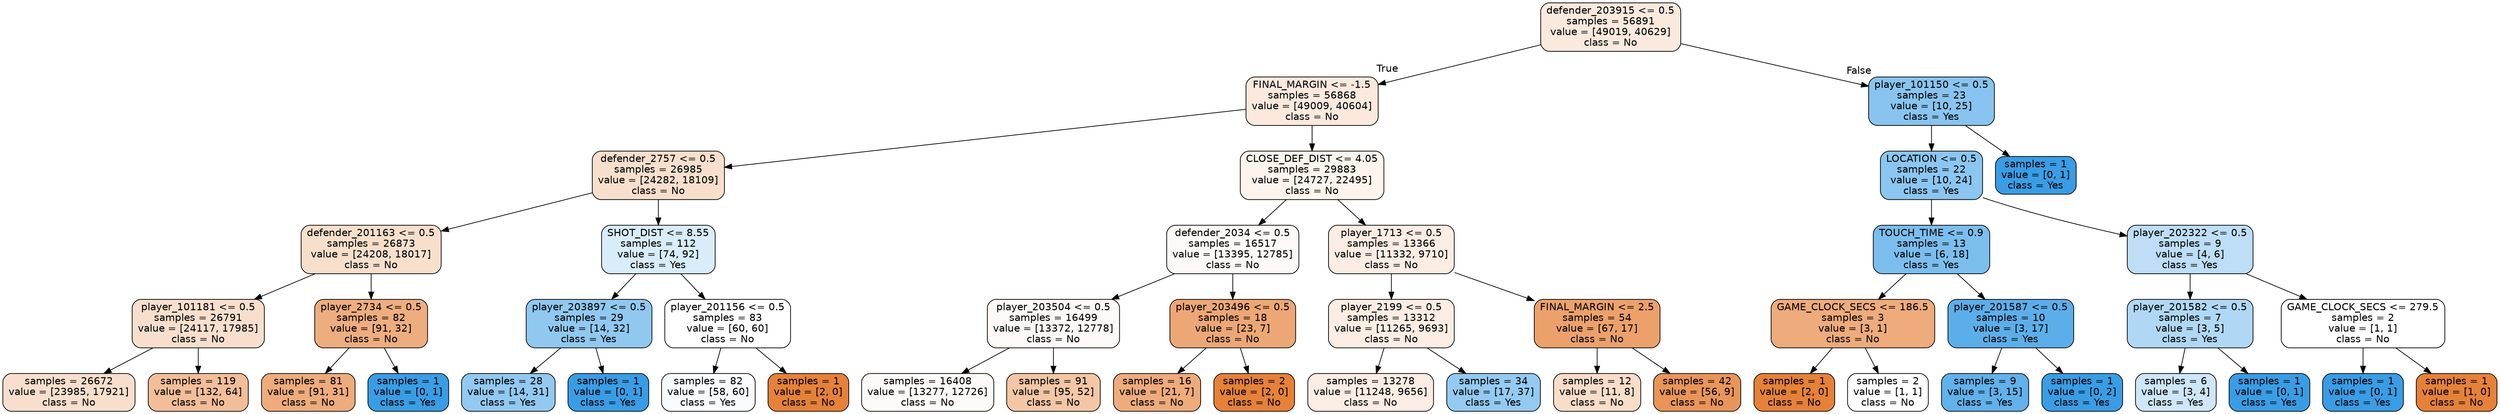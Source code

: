 digraph Tree {
node [shape=box, style="filled, rounded", color="black", fontname=helvetica] ;
edge [fontname=helvetica] ;
0 [label="defender_203915 <= 0.5\nsamples = 56891\nvalue = [49019, 40629]\nclass = No", fillcolor="#fbe9dd"] ;
1 [label="FINAL_MARGIN <= -1.5\nsamples = 56868\nvalue = [49009, 40604]\nclass = No", fillcolor="#fbe9dd"] ;
0 -> 1 [labeldistance=2.5, labelangle=45, headlabel="True"] ;
2 [label="defender_2757 <= 0.5\nsamples = 26985\nvalue = [24282, 18109]\nclass = No", fillcolor="#f8dfcd"] ;
1 -> 2 ;
3 [label="defender_201163 <= 0.5\nsamples = 26873\nvalue = [24208, 18017]\nclass = No", fillcolor="#f8dfcc"] ;
2 -> 3 ;
4 [label="player_101181 <= 0.5\nsamples = 26791\nvalue = [24117, 17985]\nclass = No", fillcolor="#f8dfcd"] ;
3 -> 4 ;
5 [label="samples = 26672\nvalue = [23985, 17921]\nclass = No", fillcolor="#f8dfcd"] ;
4 -> 5 ;
6 [label="samples = 119\nvalue = [132, 64]\nclass = No", fillcolor="#f2be99"] ;
4 -> 6 ;
7 [label="player_2734 <= 0.5\nsamples = 82\nvalue = [91, 32]\nclass = No", fillcolor="#eead7f"] ;
3 -> 7 ;
8 [label="samples = 81\nvalue = [91, 31]\nclass = No", fillcolor="#eeac7c"] ;
7 -> 8 ;
9 [label="samples = 1\nvalue = [0, 1]\nclass = Yes", fillcolor="#399de5"] ;
7 -> 9 ;
10 [label="SHOT_DIST <= 8.55\nsamples = 112\nvalue = [74, 92]\nclass = Yes", fillcolor="#d8ecfa"] ;
2 -> 10 ;
11 [label="player_203897 <= 0.5\nsamples = 29\nvalue = [14, 32]\nclass = Yes", fillcolor="#90c8f0"] ;
10 -> 11 ;
12 [label="samples = 28\nvalue = [14, 31]\nclass = Yes", fillcolor="#92c9f1"] ;
11 -> 12 ;
13 [label="samples = 1\nvalue = [0, 1]\nclass = Yes", fillcolor="#399de5"] ;
11 -> 13 ;
14 [label="player_201156 <= 0.5\nsamples = 83\nvalue = [60, 60]\nclass = No", fillcolor="#ffffff"] ;
10 -> 14 ;
15 [label="samples = 82\nvalue = [58, 60]\nclass = Yes", fillcolor="#f8fcfe"] ;
14 -> 15 ;
16 [label="samples = 1\nvalue = [2, 0]\nclass = No", fillcolor="#e58139"] ;
14 -> 16 ;
17 [label="CLOSE_DEF_DIST <= 4.05\nsamples = 29883\nvalue = [24727, 22495]\nclass = No", fillcolor="#fdf4ed"] ;
1 -> 17 ;
18 [label="defender_2034 <= 0.5\nsamples = 16517\nvalue = [13395, 12785]\nclass = No", fillcolor="#fef9f6"] ;
17 -> 18 ;
19 [label="player_203504 <= 0.5\nsamples = 16499\nvalue = [13372, 12778]\nclass = No", fillcolor="#fef9f6"] ;
18 -> 19 ;
20 [label="samples = 16408\nvalue = [13277, 12726]\nclass = No", fillcolor="#fefaf7"] ;
19 -> 20 ;
21 [label="samples = 91\nvalue = [95, 52]\nclass = No", fillcolor="#f3c6a5"] ;
19 -> 21 ;
22 [label="player_203496 <= 0.5\nsamples = 18\nvalue = [23, 7]\nclass = No", fillcolor="#eda775"] ;
18 -> 22 ;
23 [label="samples = 16\nvalue = [21, 7]\nclass = No", fillcolor="#eeab7b"] ;
22 -> 23 ;
24 [label="samples = 2\nvalue = [2, 0]\nclass = No", fillcolor="#e58139"] ;
22 -> 24 ;
25 [label="player_1713 <= 0.5\nsamples = 13366\nvalue = [11332, 9710]\nclass = No", fillcolor="#fbede3"] ;
17 -> 25 ;
26 [label="player_2199 <= 0.5\nsamples = 13312\nvalue = [11265, 9693]\nclass = No", fillcolor="#fbede3"] ;
25 -> 26 ;
27 [label="samples = 13278\nvalue = [11248, 9656]\nclass = No", fillcolor="#fbede3"] ;
26 -> 27 ;
28 [label="samples = 34\nvalue = [17, 37]\nclass = Yes", fillcolor="#94caf1"] ;
26 -> 28 ;
29 [label="FINAL_MARGIN <= 2.5\nsamples = 54\nvalue = [67, 17]\nclass = No", fillcolor="#eca16b"] ;
25 -> 29 ;
30 [label="samples = 12\nvalue = [11, 8]\nclass = No", fillcolor="#f8ddc9"] ;
29 -> 30 ;
31 [label="samples = 42\nvalue = [56, 9]\nclass = No", fillcolor="#e99559"] ;
29 -> 31 ;
32 [label="player_101150 <= 0.5\nsamples = 23\nvalue = [10, 25]\nclass = Yes", fillcolor="#88c4ef"] ;
0 -> 32 [labeldistance=2.5, labelangle=-45, headlabel="False"] ;
33 [label="LOCATION <= 0.5\nsamples = 22\nvalue = [10, 24]\nclass = Yes", fillcolor="#8bc6f0"] ;
32 -> 33 ;
34 [label="TOUCH_TIME <= 0.9\nsamples = 13\nvalue = [6, 18]\nclass = Yes", fillcolor="#7bbeee"] ;
33 -> 34 ;
35 [label="GAME_CLOCK_SECS <= 186.5\nsamples = 3\nvalue = [3, 1]\nclass = No", fillcolor="#eeab7b"] ;
34 -> 35 ;
36 [label="samples = 1\nvalue = [2, 0]\nclass = No", fillcolor="#e58139"] ;
35 -> 36 ;
37 [label="samples = 2\nvalue = [1, 1]\nclass = No", fillcolor="#ffffff"] ;
35 -> 37 ;
38 [label="player_201587 <= 0.5\nsamples = 10\nvalue = [3, 17]\nclass = Yes", fillcolor="#5caeea"] ;
34 -> 38 ;
39 [label="samples = 9\nvalue = [3, 15]\nclass = Yes", fillcolor="#61b1ea"] ;
38 -> 39 ;
40 [label="samples = 1\nvalue = [0, 2]\nclass = Yes", fillcolor="#399de5"] ;
38 -> 40 ;
41 [label="player_202322 <= 0.5\nsamples = 9\nvalue = [4, 6]\nclass = Yes", fillcolor="#bddef6"] ;
33 -> 41 ;
42 [label="player_201582 <= 0.5\nsamples = 7\nvalue = [3, 5]\nclass = Yes", fillcolor="#b0d8f5"] ;
41 -> 42 ;
43 [label="samples = 6\nvalue = [3, 4]\nclass = Yes", fillcolor="#cee6f8"] ;
42 -> 43 ;
44 [label="samples = 1\nvalue = [0, 1]\nclass = Yes", fillcolor="#399de5"] ;
42 -> 44 ;
45 [label="GAME_CLOCK_SECS <= 279.5\nsamples = 2\nvalue = [1, 1]\nclass = No", fillcolor="#ffffff"] ;
41 -> 45 ;
46 [label="samples = 1\nvalue = [0, 1]\nclass = Yes", fillcolor="#399de5"] ;
45 -> 46 ;
47 [label="samples = 1\nvalue = [1, 0]\nclass = No", fillcolor="#e58139"] ;
45 -> 47 ;
48 [label="samples = 1\nvalue = [0, 1]\nclass = Yes", fillcolor="#399de5"] ;
32 -> 48 ;
}